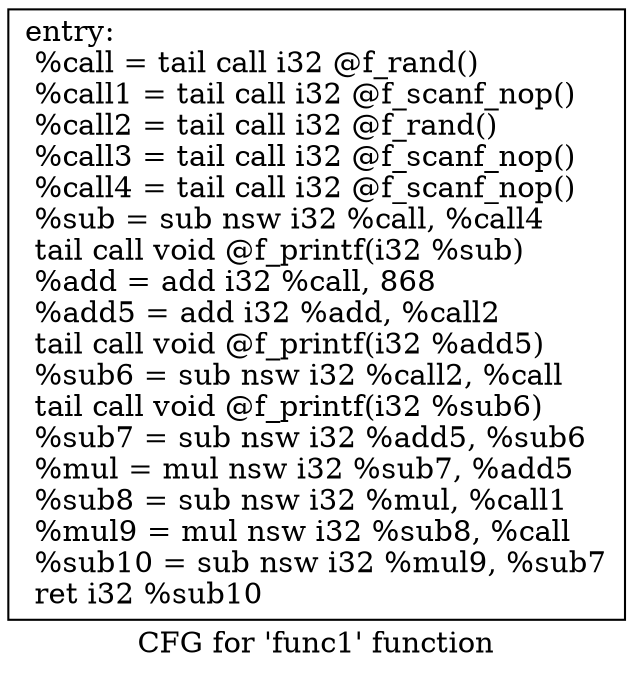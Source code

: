 digraph "CFG for 'func1' function" {
	label="CFG for 'func1' function";

	Node0x561526481050 [shape=record,label="{entry:\l  %call = tail call i32 @f_rand()\l  %call1 = tail call i32 @f_scanf_nop()\l  %call2 = tail call i32 @f_rand()\l  %call3 = tail call i32 @f_scanf_nop()\l  %call4 = tail call i32 @f_scanf_nop()\l  %sub = sub nsw i32 %call, %call4\l  tail call void @f_printf(i32 %sub)\l  %add = add i32 %call, 868\l  %add5 = add i32 %add, %call2\l  tail call void @f_printf(i32 %add5)\l  %sub6 = sub nsw i32 %call2, %call\l  tail call void @f_printf(i32 %sub6)\l  %sub7 = sub nsw i32 %add5, %sub6\l  %mul = mul nsw i32 %sub7, %add5\l  %sub8 = sub nsw i32 %mul, %call1\l  %mul9 = mul nsw i32 %sub8, %call\l  %sub10 = sub nsw i32 %mul9, %sub7\l  ret i32 %sub10\l}"];
}
